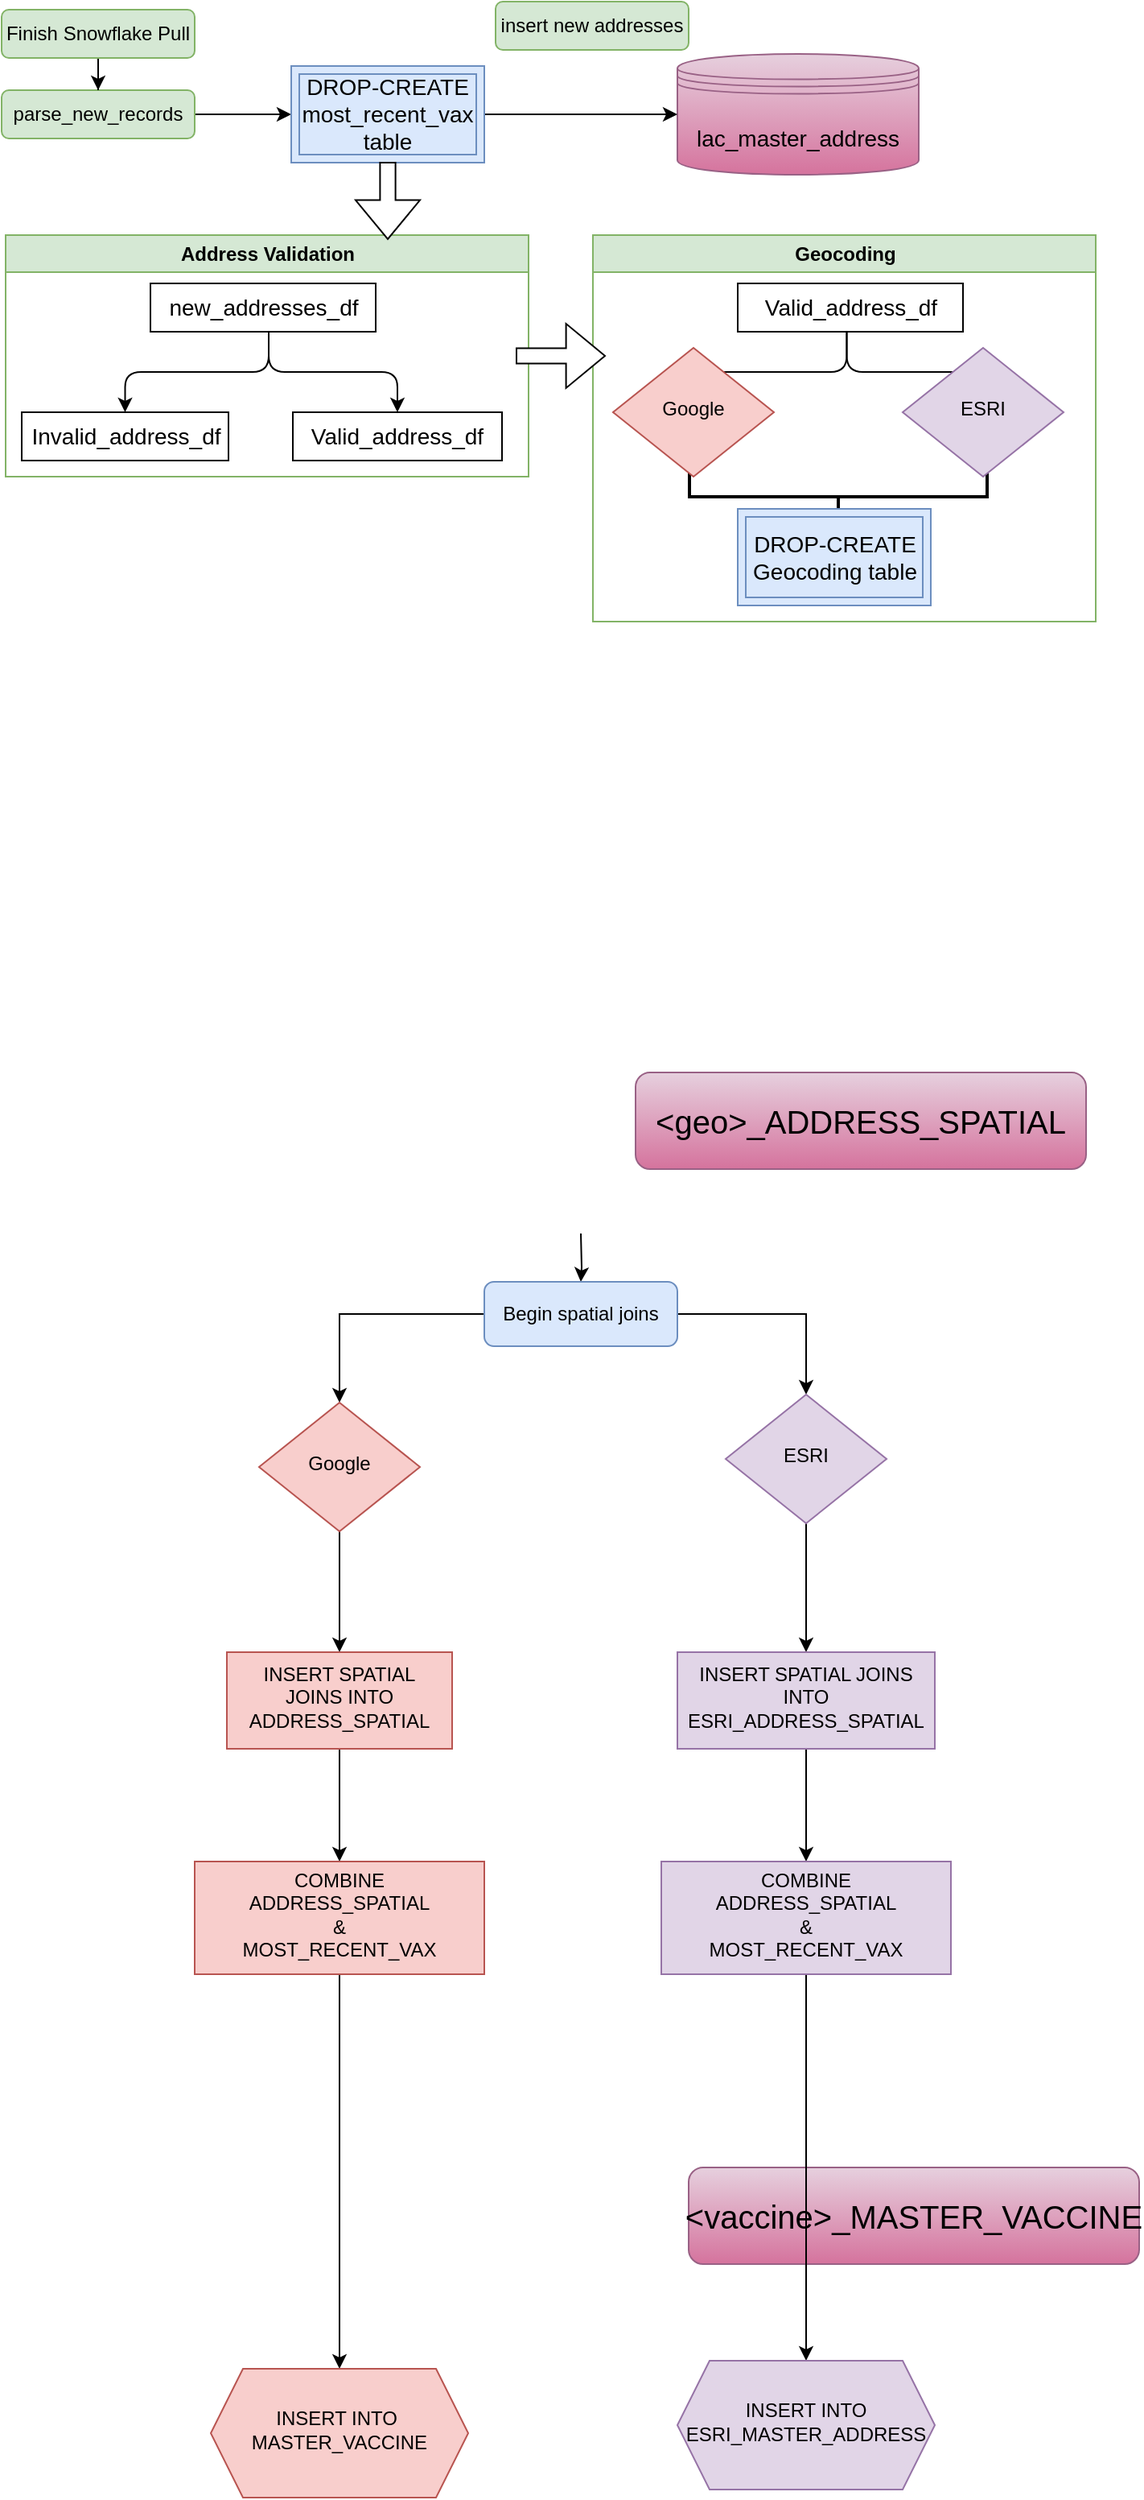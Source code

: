 <mxfile version="20.8.11" type="github">
  <diagram id="C5RBs43oDa-KdzZeNtuy" name="Page-1">
    <mxGraphModel dx="1290" dy="549" grid="1" gridSize="10" guides="1" tooltips="1" connect="1" arrows="1" fold="1" page="1" pageScale="1" pageWidth="827" pageHeight="1169" math="0" shadow="0">
      <root>
        <mxCell id="WIyWlLk6GJQsqaUBKTNV-0" />
        <mxCell id="WIyWlLk6GJQsqaUBKTNV-1" parent="WIyWlLk6GJQsqaUBKTNV-0" />
        <mxCell id="4Sw3aIR59aRq2CPispGW-35" value="" style="edgeStyle=orthogonalEdgeStyle;rounded=0;orthogonalLoop=1;jettySize=auto;html=1;" parent="WIyWlLk6GJQsqaUBKTNV-1" target="WIyWlLk6GJQsqaUBKTNV-11" edge="1">
          <mxGeometry relative="1" as="geometry">
            <mxPoint x="380" y="770" as="sourcePoint" />
          </mxGeometry>
        </mxCell>
        <mxCell id="4Sw3aIR59aRq2CPispGW-39" value="" style="edgeStyle=orthogonalEdgeStyle;rounded=0;orthogonalLoop=1;jettySize=auto;html=1;entryX=0.5;entryY=0;entryDx=0;entryDy=0;" parent="WIyWlLk6GJQsqaUBKTNV-1" source="WIyWlLk6GJQsqaUBKTNV-11" target="4Sw3aIR59aRq2CPispGW-37" edge="1">
          <mxGeometry relative="1" as="geometry">
            <mxPoint x="520" y="690" as="targetPoint" />
          </mxGeometry>
        </mxCell>
        <mxCell id="4Sw3aIR59aRq2CPispGW-43" value="" style="edgeStyle=orthogonalEdgeStyle;rounded=0;orthogonalLoop=1;jettySize=auto;html=1;entryX=0.5;entryY=0;entryDx=0;entryDy=0;" parent="WIyWlLk6GJQsqaUBKTNV-1" source="WIyWlLk6GJQsqaUBKTNV-11" target="4Sw3aIR59aRq2CPispGW-36" edge="1">
          <mxGeometry relative="1" as="geometry">
            <mxPoint x="240" y="690" as="targetPoint" />
          </mxGeometry>
        </mxCell>
        <mxCell id="WIyWlLk6GJQsqaUBKTNV-11" value="Begin spatial joins" style="rounded=1;whiteSpace=wrap;html=1;fontSize=12;glass=0;strokeWidth=1;shadow=0;fillColor=#dae8fc;strokeColor=#6c8ebf;" parent="WIyWlLk6GJQsqaUBKTNV-1" vertex="1">
          <mxGeometry x="320" y="800" width="120" height="40" as="geometry" />
        </mxCell>
        <mxCell id="4Sw3aIR59aRq2CPispGW-49" value="" style="edgeStyle=orthogonalEdgeStyle;rounded=0;orthogonalLoop=1;jettySize=auto;html=1;fontSize=12;" parent="WIyWlLk6GJQsqaUBKTNV-1" source="4Sw3aIR59aRq2CPispGW-36" target="4Sw3aIR59aRq2CPispGW-48" edge="1">
          <mxGeometry relative="1" as="geometry" />
        </mxCell>
        <mxCell id="4Sw3aIR59aRq2CPispGW-36" value="Google" style="rhombus;whiteSpace=wrap;html=1;shadow=0;fontFamily=Helvetica;fontSize=12;align=center;strokeWidth=1;spacing=6;spacingTop=-4;fillColor=#f8cecc;strokeColor=#b85450;" parent="WIyWlLk6GJQsqaUBKTNV-1" vertex="1">
          <mxGeometry x="180" y="875" width="100" height="80" as="geometry" />
        </mxCell>
        <mxCell id="4Sw3aIR59aRq2CPispGW-51" value="" style="edgeStyle=orthogonalEdgeStyle;rounded=0;orthogonalLoop=1;jettySize=auto;html=1;fontSize=12;" parent="WIyWlLk6GJQsqaUBKTNV-1" source="4Sw3aIR59aRq2CPispGW-37" target="4Sw3aIR59aRq2CPispGW-50" edge="1">
          <mxGeometry relative="1" as="geometry" />
        </mxCell>
        <mxCell id="4Sw3aIR59aRq2CPispGW-37" value="ESRI" style="rhombus;whiteSpace=wrap;html=1;shadow=0;fontFamily=Helvetica;fontSize=12;align=center;strokeWidth=1;spacing=6;spacingTop=-4;fillColor=#e1d5e7;strokeColor=#9673a6;" parent="WIyWlLk6GJQsqaUBKTNV-1" vertex="1">
          <mxGeometry x="470" y="870" width="100" height="80" as="geometry" />
        </mxCell>
        <mxCell id="4Sw3aIR59aRq2CPispGW-68" value="" style="edgeStyle=orthogonalEdgeStyle;rounded=0;orthogonalLoop=1;jettySize=auto;html=1;fontSize=20;fontColor=#000000;" parent="WIyWlLk6GJQsqaUBKTNV-1" source="4Sw3aIR59aRq2CPispGW-48" target="4Sw3aIR59aRq2CPispGW-67" edge="1">
          <mxGeometry relative="1" as="geometry">
            <Array as="points">
              <mxPoint x="230" y="1210" />
            </Array>
          </mxGeometry>
        </mxCell>
        <mxCell id="4Sw3aIR59aRq2CPispGW-48" value="INSERT SPATIAL JOINS INTO ADDRESS_SPATIAL" style="whiteSpace=wrap;html=1;fillColor=#f8cecc;strokeColor=#b85450;shadow=0;strokeWidth=1;spacing=6;spacingTop=-4;" parent="WIyWlLk6GJQsqaUBKTNV-1" vertex="1">
          <mxGeometry x="160" y="1030" width="140" height="60" as="geometry" />
        </mxCell>
        <mxCell id="4Sw3aIR59aRq2CPispGW-70" value="" style="edgeStyle=orthogonalEdgeStyle;rounded=0;orthogonalLoop=1;jettySize=auto;html=1;fontSize=20;fontColor=#000000;" parent="WIyWlLk6GJQsqaUBKTNV-1" source="4Sw3aIR59aRq2CPispGW-50" target="4Sw3aIR59aRq2CPispGW-69" edge="1">
          <mxGeometry relative="1" as="geometry" />
        </mxCell>
        <mxCell id="4Sw3aIR59aRq2CPispGW-50" value="INSERT SPATIAL JOINS INTO ESRI_ADDRESS_SPATIAL" style="whiteSpace=wrap;html=1;fillColor=#e1d5e7;strokeColor=#9673a6;shadow=0;strokeWidth=1;spacing=6;spacingTop=-4;" parent="WIyWlLk6GJQsqaUBKTNV-1" vertex="1">
          <mxGeometry x="440" y="1030" width="160" height="60" as="geometry" />
        </mxCell>
        <mxCell id="4Sw3aIR59aRq2CPispGW-62" value="&lt;font color=&quot;#000000&quot;&gt;&amp;lt;geo&amp;gt;_ADDRESS_SPATIAL&lt;/font&gt;" style="rounded=1;whiteSpace=wrap;html=1;fontSize=20;fillColor=#e6d0de;gradientColor=#d5739d;strokeColor=#996185;" parent="WIyWlLk6GJQsqaUBKTNV-1" vertex="1">
          <mxGeometry x="414" y="670" width="280" height="60" as="geometry" />
        </mxCell>
        <mxCell id="4Sw3aIR59aRq2CPispGW-63" value="&lt;font color=&quot;#000000&quot;&gt;&amp;lt;vaccine&amp;gt;_MASTER_VACCINE&lt;/font&gt;" style="rounded=1;whiteSpace=wrap;html=1;fontSize=20;fillColor=#e6d0de;gradientColor=#d5739d;strokeColor=#996185;" parent="WIyWlLk6GJQsqaUBKTNV-1" vertex="1">
          <mxGeometry x="447" y="1350" width="280" height="60" as="geometry" />
        </mxCell>
        <mxCell id="4Sw3aIR59aRq2CPispGW-73" value="" style="edgeStyle=orthogonalEdgeStyle;rounded=0;orthogonalLoop=1;jettySize=auto;html=1;fontSize=20;fontColor=#000000;" parent="WIyWlLk6GJQsqaUBKTNV-1" source="4Sw3aIR59aRq2CPispGW-67" target="4Sw3aIR59aRq2CPispGW-72" edge="1">
          <mxGeometry relative="1" as="geometry" />
        </mxCell>
        <mxCell id="4Sw3aIR59aRq2CPispGW-67" value="COMBINE&lt;br&gt;ADDRESS_SPATIAL&lt;br&gt;&amp;amp;&lt;br&gt;MOST_RECENT_VAX" style="whiteSpace=wrap;html=1;fillColor=#f8cecc;strokeColor=#b85450;shadow=0;strokeWidth=1;spacing=6;spacingTop=-4;" parent="WIyWlLk6GJQsqaUBKTNV-1" vertex="1">
          <mxGeometry x="140" y="1160" width="180" height="70" as="geometry" />
        </mxCell>
        <mxCell id="4Sw3aIR59aRq2CPispGW-75" value="" style="edgeStyle=orthogonalEdgeStyle;rounded=0;orthogonalLoop=1;jettySize=auto;html=1;fontSize=20;fontColor=#000000;" parent="WIyWlLk6GJQsqaUBKTNV-1" source="4Sw3aIR59aRq2CPispGW-69" target="4Sw3aIR59aRq2CPispGW-74" edge="1">
          <mxGeometry relative="1" as="geometry" />
        </mxCell>
        <mxCell id="4Sw3aIR59aRq2CPispGW-69" value="COMBINE&lt;br&gt;ADDRESS_SPATIAL&lt;br&gt;&amp;amp;&lt;br&gt;MOST_RECENT_VAX" style="whiteSpace=wrap;html=1;fillColor=#e1d5e7;strokeColor=#9673a6;shadow=0;strokeWidth=1;spacing=6;spacingTop=-4;" parent="WIyWlLk6GJQsqaUBKTNV-1" vertex="1">
          <mxGeometry x="430" y="1160" width="180" height="70" as="geometry" />
        </mxCell>
        <mxCell id="4Sw3aIR59aRq2CPispGW-72" value="INSERT INTO&amp;nbsp;&lt;br&gt;MASTER_VACCINE" style="shape=hexagon;perimeter=hexagonPerimeter2;whiteSpace=wrap;html=1;fixedSize=1;fillColor=#f8cecc;strokeColor=#b85450;shadow=0;strokeWidth=1;spacing=6;spacingTop=-4;" parent="WIyWlLk6GJQsqaUBKTNV-1" vertex="1">
          <mxGeometry x="150" y="1475" width="160" height="80" as="geometry" />
        </mxCell>
        <mxCell id="4Sw3aIR59aRq2CPispGW-74" value="INSERT INTO ESRI_MASTER_ADDRESS" style="shape=hexagon;perimeter=hexagonPerimeter2;whiteSpace=wrap;html=1;fixedSize=1;fillColor=#e1d5e7;strokeColor=#9673a6;shadow=0;strokeWidth=1;spacing=6;spacingTop=-4;" parent="WIyWlLk6GJQsqaUBKTNV-1" vertex="1">
          <mxGeometry x="440" y="1470" width="160" height="80" as="geometry" />
        </mxCell>
        <mxCell id="W29NnXGGYYmJcmvvzEcG-5" value="" style="edgeStyle=orthogonalEdgeStyle;rounded=0;orthogonalLoop=1;jettySize=auto;html=1;fontSize=14;entryX=0;entryY=0.5;entryDx=0;entryDy=0;" edge="1" parent="WIyWlLk6GJQsqaUBKTNV-1" source="E9w0ZndzLkP_HaStfv7O-3" target="W29NnXGGYYmJcmvvzEcG-58">
          <mxGeometry relative="1" as="geometry">
            <mxPoint x="180" y="75" as="targetPoint" />
          </mxGeometry>
        </mxCell>
        <mxCell id="E9w0ZndzLkP_HaStfv7O-3" value="parse_new_records" style="rounded=1;whiteSpace=wrap;html=1;fontSize=12;glass=0;strokeWidth=1;shadow=0;fillColor=#d5e8d4;strokeColor=#82b366;" parent="WIyWlLk6GJQsqaUBKTNV-1" vertex="1">
          <mxGeometry x="20" y="60" width="120" height="30" as="geometry" />
        </mxCell>
        <mxCell id="E9w0ZndzLkP_HaStfv7O-5" value="insert new addresses" style="rounded=1;whiteSpace=wrap;html=1;fontSize=12;glass=0;strokeWidth=1;shadow=0;fillColor=#d5e8d4;strokeColor=#82b366;" parent="WIyWlLk6GJQsqaUBKTNV-1" vertex="1">
          <mxGeometry x="327" y="5" width="120" height="30" as="geometry" />
        </mxCell>
        <mxCell id="W29NnXGGYYmJcmvvzEcG-0" value="&lt;font style=&quot;font-size: 14px;&quot;&gt;lac_master_address&lt;/font&gt;" style="shape=datastore;whiteSpace=wrap;html=1;fontSize=18;fontSize=20;fillColor=#e6d0de;gradientColor=#d5739d;strokeColor=#996185;" vertex="1" parent="WIyWlLk6GJQsqaUBKTNV-1">
          <mxGeometry x="440" y="37.5" width="150" height="75" as="geometry" />
        </mxCell>
        <mxCell id="W29NnXGGYYmJcmvvzEcG-2" value="" style="edgeStyle=orthogonalEdgeStyle;rounded=0;orthogonalLoop=1;jettySize=auto;html=1;fontSize=14;" edge="1" parent="WIyWlLk6GJQsqaUBKTNV-1" source="W29NnXGGYYmJcmvvzEcG-1" target="E9w0ZndzLkP_HaStfv7O-3">
          <mxGeometry relative="1" as="geometry" />
        </mxCell>
        <mxCell id="W29NnXGGYYmJcmvvzEcG-1" value="Finish Snowflake Pull" style="rounded=1;whiteSpace=wrap;html=1;fontSize=12;glass=0;strokeWidth=1;shadow=0;fillColor=#d5e8d4;strokeColor=#82b366;" vertex="1" parent="WIyWlLk6GJQsqaUBKTNV-1">
          <mxGeometry x="20" y="10" width="120" height="30" as="geometry" />
        </mxCell>
        <mxCell id="W29NnXGGYYmJcmvvzEcG-24" value="Address Validation" style="horizontal=1;whiteSpace=wrap;html=1;fontSize=12;glass=0;strokeWidth=1;shadow=0;fillColor=#d5e8d4;strokeColor=#82b366;childLayout=treeLayout;swimlane;" vertex="1" parent="WIyWlLk6GJQsqaUBKTNV-1">
          <mxGeometry x="22.5" y="150" width="325" height="150" as="geometry" />
        </mxCell>
        <mxCell id="W29NnXGGYYmJcmvvzEcG-52" value="new_addresses_df" style="whiteSpace=wrap;html=1;fontSize=14;" vertex="1" parent="W29NnXGGYYmJcmvvzEcG-24">
          <mxGeometry x="90" y="30" width="140" height="30" as="geometry" />
        </mxCell>
        <mxCell id="W29NnXGGYYmJcmvvzEcG-40" value="Invalid_address_df" style="whiteSpace=wrap;html=1;fontSize=14;" vertex="1" parent="W29NnXGGYYmJcmvvzEcG-24">
          <mxGeometry x="10" y="110" width="128.5" height="30" as="geometry" />
        </mxCell>
        <mxCell id="W29NnXGGYYmJcmvvzEcG-41" value="" style="edgeStyle=elbowEdgeStyle;elbow=vertical;html=1;rounded=1;curved=0;sourcePerimeterSpacing=0;targetPerimeterSpacing=0;startSize=6;endSize=6;fontSize=14;" edge="1" parent="W29NnXGGYYmJcmvvzEcG-24" target="W29NnXGGYYmJcmvvzEcG-40">
          <mxGeometry relative="1" as="geometry">
            <mxPoint x="163.5" y="60" as="sourcePoint" />
          </mxGeometry>
        </mxCell>
        <mxCell id="W29NnXGGYYmJcmvvzEcG-39" value="" style="edgeStyle=elbowEdgeStyle;elbow=vertical;html=1;rounded=1;curved=0;sourcePerimeterSpacing=0;targetPerimeterSpacing=0;startSize=6;endSize=6;fontSize=14;" edge="1" parent="W29NnXGGYYmJcmvvzEcG-24" target="W29NnXGGYYmJcmvvzEcG-38">
          <mxGeometry relative="1" as="geometry">
            <mxPoint x="163.5" y="60" as="sourcePoint" />
          </mxGeometry>
        </mxCell>
        <mxCell id="W29NnXGGYYmJcmvvzEcG-38" value="Valid_address_df" style="whiteSpace=wrap;html=1;fontSize=14;" vertex="1" parent="W29NnXGGYYmJcmvvzEcG-24">
          <mxGeometry x="178.5" y="110" width="130" height="30" as="geometry" />
        </mxCell>
        <mxCell id="W29NnXGGYYmJcmvvzEcG-60" value="" style="edgeStyle=orthogonalEdgeStyle;rounded=0;orthogonalLoop=1;jettySize=auto;html=1;fontSize=14;entryX=0;entryY=0.5;entryDx=0;entryDy=0;" edge="1" parent="WIyWlLk6GJQsqaUBKTNV-1" source="W29NnXGGYYmJcmvvzEcG-58" target="W29NnXGGYYmJcmvvzEcG-0">
          <mxGeometry relative="1" as="geometry">
            <mxPoint x="400" y="75" as="targetPoint" />
          </mxGeometry>
        </mxCell>
        <mxCell id="W29NnXGGYYmJcmvvzEcG-58" value="DROP-CREATE most_recent_vax table" style="shape=ext;margin=3;double=1;whiteSpace=wrap;html=1;align=center;fontSize=14;fillColor=#dae8fc;strokeColor=#6c8ebf;" vertex="1" parent="WIyWlLk6GJQsqaUBKTNV-1">
          <mxGeometry x="200" y="45" width="120" height="60" as="geometry" />
        </mxCell>
        <mxCell id="W29NnXGGYYmJcmvvzEcG-67" value="Geocoding" style="horizontal=1;whiteSpace=wrap;html=1;fontSize=12;glass=0;strokeWidth=1;shadow=0;fillColor=#d5e8d4;strokeColor=#82b366;childLayout=treeLayout;swimlane;" vertex="1" parent="WIyWlLk6GJQsqaUBKTNV-1">
          <mxGeometry x="387.5" y="150" width="312.5" height="240" as="geometry" />
        </mxCell>
        <mxCell id="W29NnXGGYYmJcmvvzEcG-68" value="Valid_address_df" style="whiteSpace=wrap;html=1;fontSize=14;" vertex="1" parent="W29NnXGGYYmJcmvvzEcG-67">
          <mxGeometry x="90" y="30" width="140" height="30" as="geometry" />
        </mxCell>
        <mxCell id="W29NnXGGYYmJcmvvzEcG-70" value="" style="edgeStyle=elbowEdgeStyle;elbow=vertical;html=1;rounded=1;curved=0;targetPerimeterSpacing=0;startSize=6;endSize=6;fontSize=14;startArrow=none;" edge="1" parent="W29NnXGGYYmJcmvvzEcG-67" source="WIyWlLk6GJQsqaUBKTNV-6">
          <mxGeometry relative="1" as="geometry">
            <mxPoint x="163.5" y="60" as="sourcePoint" />
            <mxPoint x="74.25" y="110" as="targetPoint" />
          </mxGeometry>
        </mxCell>
        <mxCell id="W29NnXGGYYmJcmvvzEcG-71" value="" style="edgeStyle=elbowEdgeStyle;elbow=vertical;html=1;rounded=1;curved=0;targetPerimeterSpacing=0;startSize=6;endSize=6;fontSize=14;startArrow=none;" edge="1" parent="W29NnXGGYYmJcmvvzEcG-67" source="4Sw3aIR59aRq2CPispGW-0">
          <mxGeometry relative="1" as="geometry">
            <mxPoint x="163.5" y="60" as="sourcePoint" />
            <mxPoint x="243.5" y="110" as="targetPoint" />
          </mxGeometry>
        </mxCell>
        <mxCell id="W29NnXGGYYmJcmvvzEcG-84" value="" style="edgeStyle=elbowEdgeStyle;elbow=vertical;html=1;rounded=1;curved=0;sourcePerimeterSpacing=0;targetPerimeterSpacing=0;startSize=6;endSize=6;fontSize=14;" edge="1" parent="W29NnXGGYYmJcmvvzEcG-67">
          <mxGeometry relative="1" as="geometry">
            <mxPoint x="157.75" y="60" as="sourcePoint" />
            <mxPoint x="237.75" y="110" as="targetPoint" />
          </mxGeometry>
        </mxCell>
        <mxCell id="W29NnXGGYYmJcmvvzEcG-83" value="" style="edgeStyle=elbowEdgeStyle;elbow=vertical;html=1;rounded=1;curved=0;sourcePerimeterSpacing=0;targetPerimeterSpacing=0;startSize=6;endSize=6;fontSize=14;" edge="1" parent="W29NnXGGYYmJcmvvzEcG-67">
          <mxGeometry relative="1" as="geometry">
            <mxPoint x="157.75" y="60" as="sourcePoint" />
            <mxPoint x="68.5" y="110" as="targetPoint" />
          </mxGeometry>
        </mxCell>
        <mxCell id="W29NnXGGYYmJcmvvzEcG-90" value="" style="strokeWidth=2;html=1;shape=mxgraph.flowchart.annotation_2;align=left;labelPosition=right;pointerEvents=1;fontSize=14;rotation=-90;" vertex="1" parent="W29NnXGGYYmJcmvvzEcG-67">
          <mxGeometry x="127.5" y="70" width="50" height="185" as="geometry" />
        </mxCell>
        <mxCell id="4Sw3aIR59aRq2CPispGW-0" value="ESRI" style="rhombus;whiteSpace=wrap;html=1;shadow=0;fontFamily=Helvetica;fontSize=12;align=center;strokeWidth=1;spacing=6;spacingTop=-4;fillColor=#e1d5e7;strokeColor=#9673a6;" parent="W29NnXGGYYmJcmvvzEcG-67" vertex="1">
          <mxGeometry x="192.5" y="70" width="100" height="80" as="geometry" />
        </mxCell>
        <mxCell id="WIyWlLk6GJQsqaUBKTNV-6" value="Google" style="rhombus;whiteSpace=wrap;html=1;shadow=0;fontFamily=Helvetica;fontSize=12;align=center;strokeWidth=1;spacing=6;spacingTop=-4;fillColor=#f8cecc;strokeColor=#b85450;" parent="W29NnXGGYYmJcmvvzEcG-67" vertex="1">
          <mxGeometry x="12.5" y="70" width="100" height="80" as="geometry" />
        </mxCell>
        <mxCell id="W29NnXGGYYmJcmvvzEcG-57" value="DROP-CREATE&lt;br&gt;Geocoding table" style="shape=ext;margin=3;double=1;whiteSpace=wrap;html=1;align=center;fontSize=14;fillColor=#dae8fc;strokeColor=#6c8ebf;" vertex="1" parent="W29NnXGGYYmJcmvvzEcG-67">
          <mxGeometry x="90" y="170" width="120" height="60" as="geometry" />
        </mxCell>
        <mxCell id="W29NnXGGYYmJcmvvzEcG-76" value="" style="html=1;shadow=0;dashed=0;align=center;verticalAlign=middle;shape=mxgraph.arrows2.arrow;dy=0.76;dx=24.2;direction=south;notch=0;fontSize=14;rotation=-90;" vertex="1" parent="WIyWlLk6GJQsqaUBKTNV-1">
          <mxGeometry x="347.5" y="197.5" width="40" height="55" as="geometry" />
        </mxCell>
        <mxCell id="W29NnXGGYYmJcmvvzEcG-77" value="" style="html=1;shadow=0;dashed=0;align=center;verticalAlign=middle;shape=mxgraph.arrows2.arrow;dy=0.76;dx=24.2;direction=south;notch=0;fontSize=14;rotation=0;" vertex="1" parent="WIyWlLk6GJQsqaUBKTNV-1">
          <mxGeometry x="240" y="105" width="40" height="47.5" as="geometry" />
        </mxCell>
      </root>
    </mxGraphModel>
  </diagram>
</mxfile>
